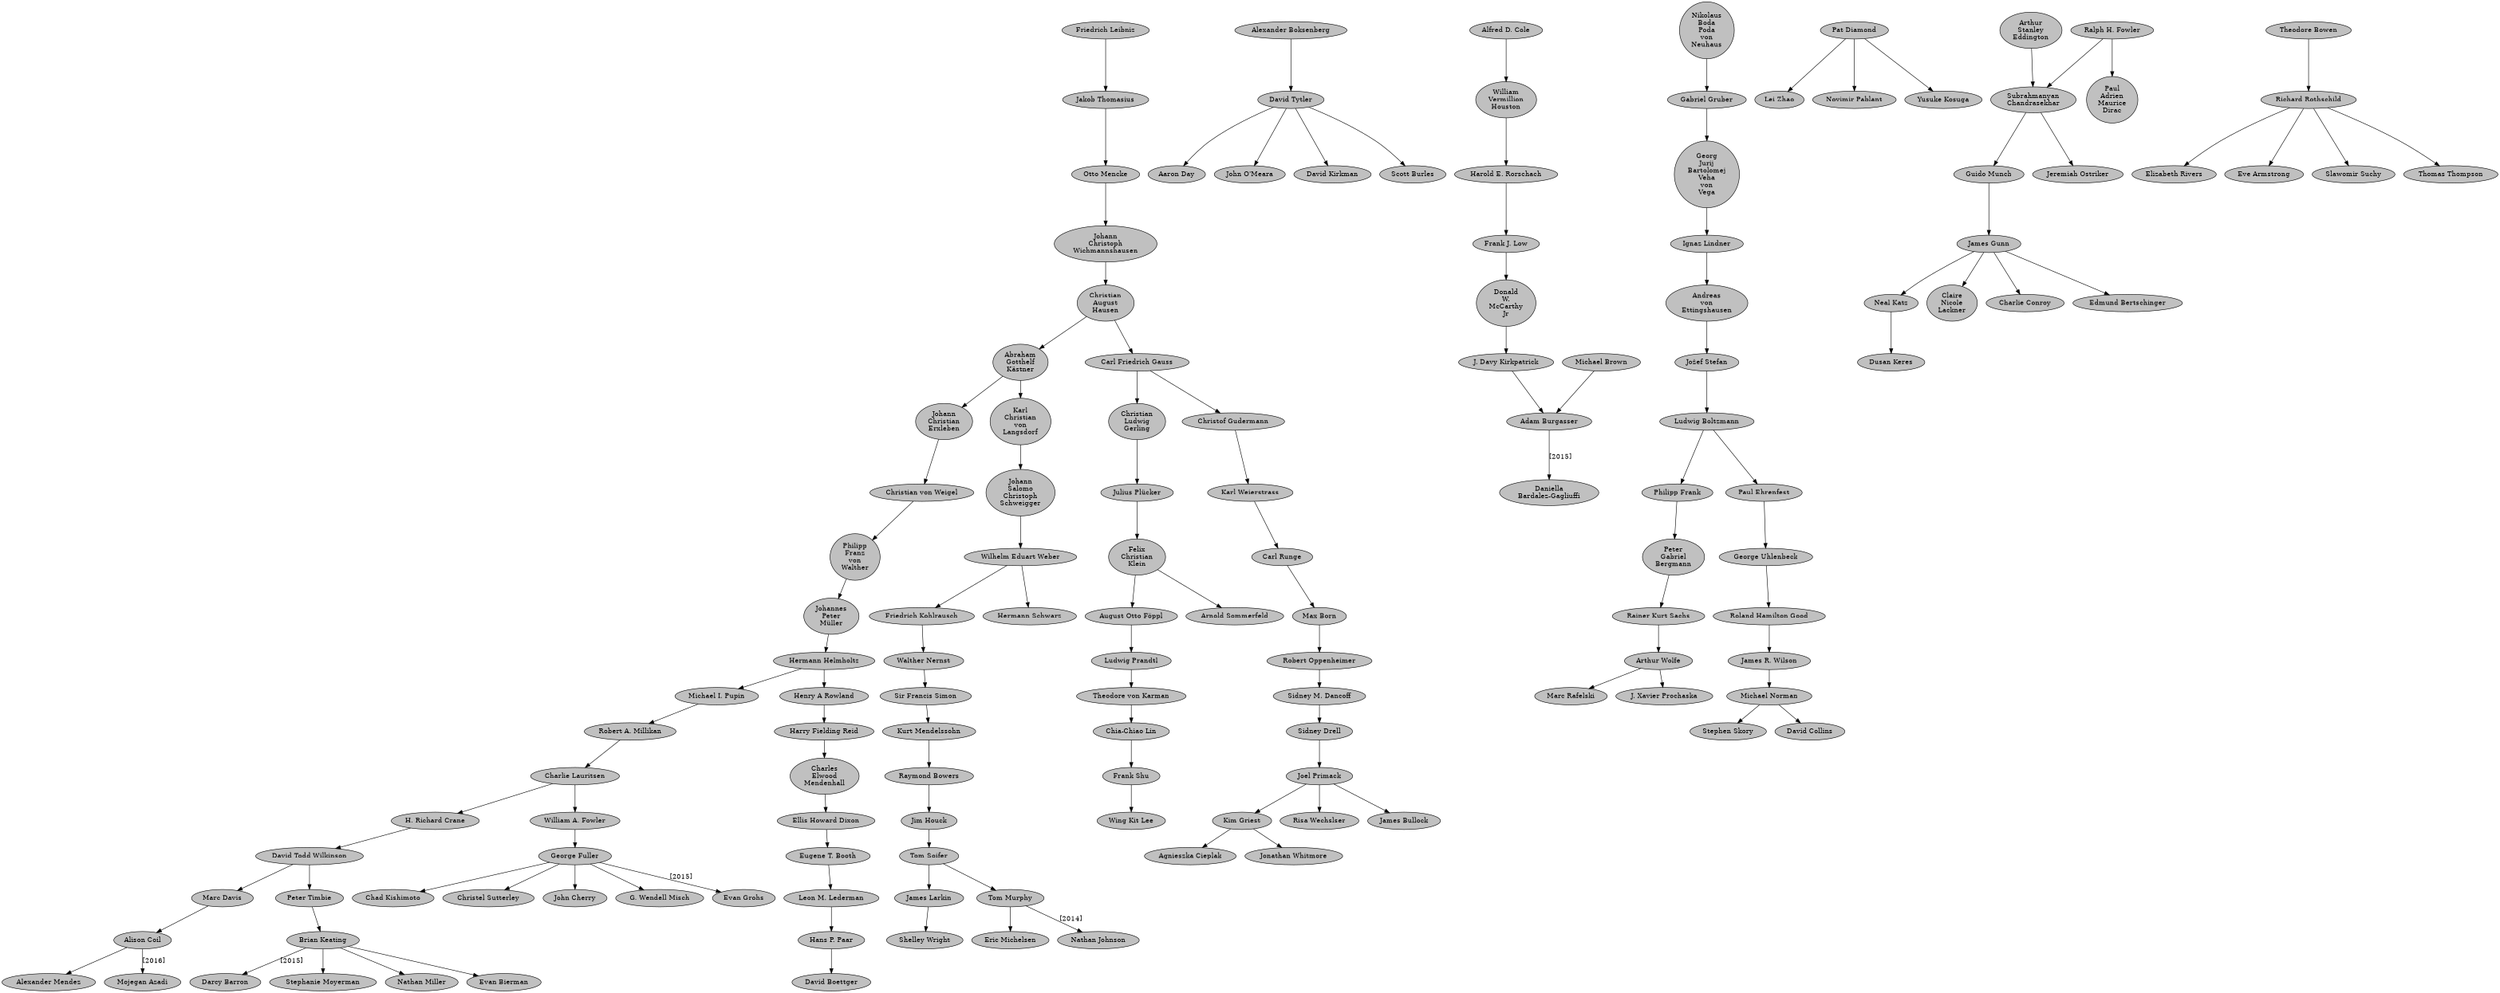 strict digraph  {
	graph [encoding="UTF-8",
		forcelabel=True,
		resolution=400,
		size="25.7,8.3!",
		splines=true,
		style="setlinewidth(4)"
	];
	node [fillcolor=gray,
		style=filled
	];
	"Johann
Christoph
Wichmannshausen" -> "Christian
August
Hausen";
	"Christian
August
Hausen" -> "Abraham
Gotthelf
Kästner";
	"Christian
August
Hausen" -> "Carl Friedrich Gauss";
	"Alexander Boksenberg" -> "David Tytler";
	"David Tytler" -> "Aaron Day";
	"David Tytler" -> "John O'Meara";
	"David Tytler" -> "David Kirkman";
	"David Tytler" -> "Scott Burles";
	"Tom Soifer" -> "James Larkin";
	"Tom Soifer" -> "Tom Murphy";
	"James Larkin" -> "Shelley Wright";
	"Tom Murphy" -> "Eric Michelsen";
	"Tom Murphy" -> "Nathan Johnson"	 [label="[2014]"];
	"Michael I. Pupin" -> "Robert A. Millikan";
	"Robert A. Millikan" -> "Charlie Lauritsen";
	"Adam Burgasser" -> "Daniella
Bardalez-Gagliuffi"	 [label="[2015]"];
	"Otto Mencke" -> "Johann
Christoph
Wichmannshausen";
	"William
Vermillion
Houston" -> "Harold E. Rorschach";
	"Harold E. Rorschach" -> "Frank J. Low";
	"H. Richard Crane" -> "David Todd Wilkinson";
	"David Todd Wilkinson" -> "Marc Davis";
	"David Todd Wilkinson" -> "Peter Timbie";
	"Joel Primack" -> "Kim Griest";
	"Joel Primack" -> "Risa Wechslser";
	"Joel Primack" -> "James Bullock";
	"Kim Griest" -> "Agnieszka Cieplak";
	"Kim Griest" -> "Jonathan Whitmore";
	"Charles
Elwood
Mendenhall" -> "Ellis Howard Dixon";
	"Ellis Howard Dixon" -> "Eugene T. Booth";
	"Arthur Wolfe" -> "Marc Rafelski";
	"Arthur Wolfe" -> "J. Xavier Prochaska";
	"Nikolaus
Boda
Poda
von
Neuhaus" -> "Gabriel Gruber";
	"Gabriel Gruber" -> "Georg
Jurij
Bartolomej
Veha
von
Vega";
	"Ludwig Prandtl" -> "Theodore von Karman";
	"Theodore von Karman" -> "Chia-Chiao Lin";
	"George Uhlenbeck" -> "Roland Hamilton Good";
	"Roland Hamilton Good" -> "James R. Wilson";
	"Christian
Ludwig
Gerling" -> "Julius Plücker";
	"Julius Plücker" -> "Felix
Christian
Klein";
	"Pat Diamond" -> "Lei Zhao";
	"Pat Diamond" -> "Novimir Pablant";
	"Pat Diamond" -> "Yusuke Kosuga";
	"Arthur
Stanley
Eddington" -> "Subrahmanyan
Chandrasekhar";
	"Subrahmanyan
Chandrasekhar" -> "Guido Munch";
	"Subrahmanyan
Chandrasekhar" -> "Jeremiah Ostriker";
	"Guido Munch" -> "James Gunn";
	"Ignaz Lindner" -> "Andreas
von
Ettingshausen";
	"Andreas
von
Ettingshausen" -> "Jožef Stefan";
	"Sidney M. Dancoff" -> "Sidney Drell";
	"Sidney Drell" -> "Joel Primack";
	"Jim Houck" -> "Tom Soifer";
	"Hans P. Paar" -> "David Boettger";
	"Brian Keating" -> "Darcy Barron"	 [label="[2015]"];
	"Brian Keating" -> "Stephanie Moyerman";
	"Brian Keating" -> "Nathan Miller";
	"Brian Keating" -> "Evan Bierman";
	"Walther Nernst" -> "Sir Francis Simon";
	"Sir Francis Simon" -> "Kurt Mendelssohn";
	"George Fuller" -> "Chad Kishimoto";
	"George Fuller" -> "Christel Sutterley";
	"George Fuller" -> "John Cherry";
	"George Fuller" -> "G. Wendell Misch";
	"George Fuller" -> "Evan Grohs"	 [label="[2015]"];
	"Ralph H. Fowler" -> "Subrahmanyan
Chandrasekhar";
	"Ralph H. Fowler" -> "Paul
Adrien
Maurice
Dirac";
	"Peter
Gabriel
Bergmann" -> "Rainer Kurt Sachs";
	"Rainer Kurt Sachs" -> "Arthur Wolfe";
	"Georg
Jurij
Bartolomej
Veha
von
Vega" -> "Ignaz Lindner";
	"James Gunn" -> "Neal Katz";
	"James Gunn" -> "Claire
Nicole
Lackner";
	"James Gunn" -> "Charlie Conroy";
	"James Gunn" -> "Edmund Bertschinger";
	"Neal Katz" -> "Dusan Keres";
	"Abraham
Gotthelf
Kästner" -> "Johann
Christian
Erxleben";
	"Abraham
Gotthelf
Kästner" -> "Karl
Christian
von
Langsdorf";
	"Johann
Christian
Erxleben" -> "Christian von Weigel";
	"Karl
Christian
von
Langsdorf" -> "Johann
Salomo
Christoph
Schweigger";
	"Alison Coil" -> "Alexander Mendez";
	"Alison Coil" -> "Mojegan Azadi"	 [label="[2016]"];
	"Leon M. Lederman" -> "Hans P. Paar";
	"Karl Weierstrass" -> "Carl Runge";
	"Carl Runge" -> "Max Born";
	"Max Born" -> "Robert Oppenheimer";
	"Robert Oppenheimer" -> "Sidney M. Dancoff";
	"Marc Davis" -> "Alison Coil";
	"Peter Timbie" -> "Brian Keating";
	"James R. Wilson" -> "Michael Norman";
	"Michael Norman" -> "Stephen Skory";
	"Michael Norman" -> "David Collins";
	"Felix
Christian
Klein" -> "August Otto Föppl";
	"Felix
Christian
Klein" -> "Arnold Sommerfeld";
	"Johannes
Peter
Müller" -> "Hermann Helmholtz";
	"Hermann Helmholtz" -> "Michael I. Pupin";
	"Hermann Helmholtz" -> "Henry A Rowland";
	"Charlie Lauritsen" -> "H. Richard Crane";
	"Charlie Lauritsen" -> "William A. Fowler";
	"William A. Fowler" -> "George Fuller";
	"Henry A Rowland" -> "Harry Fielding Reid";
	"Harry Fielding Reid" -> "Charles
Elwood
Mendenhall";
	"Frank J. Low" -> "Donald
W.
McCarthy
Jr";
	"Donald
W.
McCarthy
Jr" -> "J. Davy Kirkpatrick";
	"Philipp Frank" -> "Peter
Gabriel
Bergmann";
	"Alfred D. Cole" -> "William
Vermillion
Houston";
	"J. Davy Kirkpatrick" -> "Adam Burgasser";
	"Johann
Salomo
Christoph
Schweigger" -> "Wilhelm Eduart Weber";
	"August Otto Föppl" -> "Ludwig Prandtl";
	"Frank Shu" -> "Wing Kit Lee";
	"Jožef Stefan" -> "Ludwig Boltzmann";
	"Ludwig Boltzmann" -> "Philipp Frank";
	"Ludwig Boltzmann" -> "Paul Ehrenfest";
	"Friedrich Leibniz" -> "Jakob Thomasius";
	"Jakob Thomasius" -> "Otto Mencke";
	"Paul Ehrenfest" -> "George Uhlenbeck";
	"Friedrich Kohlrausch" -> "Walther Nernst";
	"Wilhelm Eduart Weber" -> "Friedrich Kohlrausch";
	"Wilhelm Eduart Weber" -> "Hermann Schwarz";
	"Theodore Bowen" -> "Richard Rothschild";
	"Richard Rothschild" -> "Elizabeth Rivers";
	"Richard Rothschild" -> "Eve Armstrong";
	"Richard Rothschild" -> "Slawomir Suchy";
	"Richard Rothschild" -> "Thomas Thompson";
	"Michael Brown" -> "Adam Burgasser";
	"Carl Friedrich Gauss" -> "Christian
Ludwig
Gerling";
	"Carl Friedrich Gauss" -> "Christof Gudermann";
	"Raymond Bowers" -> "Jim Houck";
	"Kurt Mendelssohn" -> "Raymond Bowers";
	"Christof Gudermann" -> "Karl Weierstrass";
	"Eugene T. Booth" -> "Leon M. Lederman";
	"Christian von Weigel" -> "Philipp
Franz
von
Walther";
	"Philipp
Franz
von
Walther" -> "Johannes
Peter
Müller";
	"Chia-Chiao Lin" -> "Frank Shu";
}
